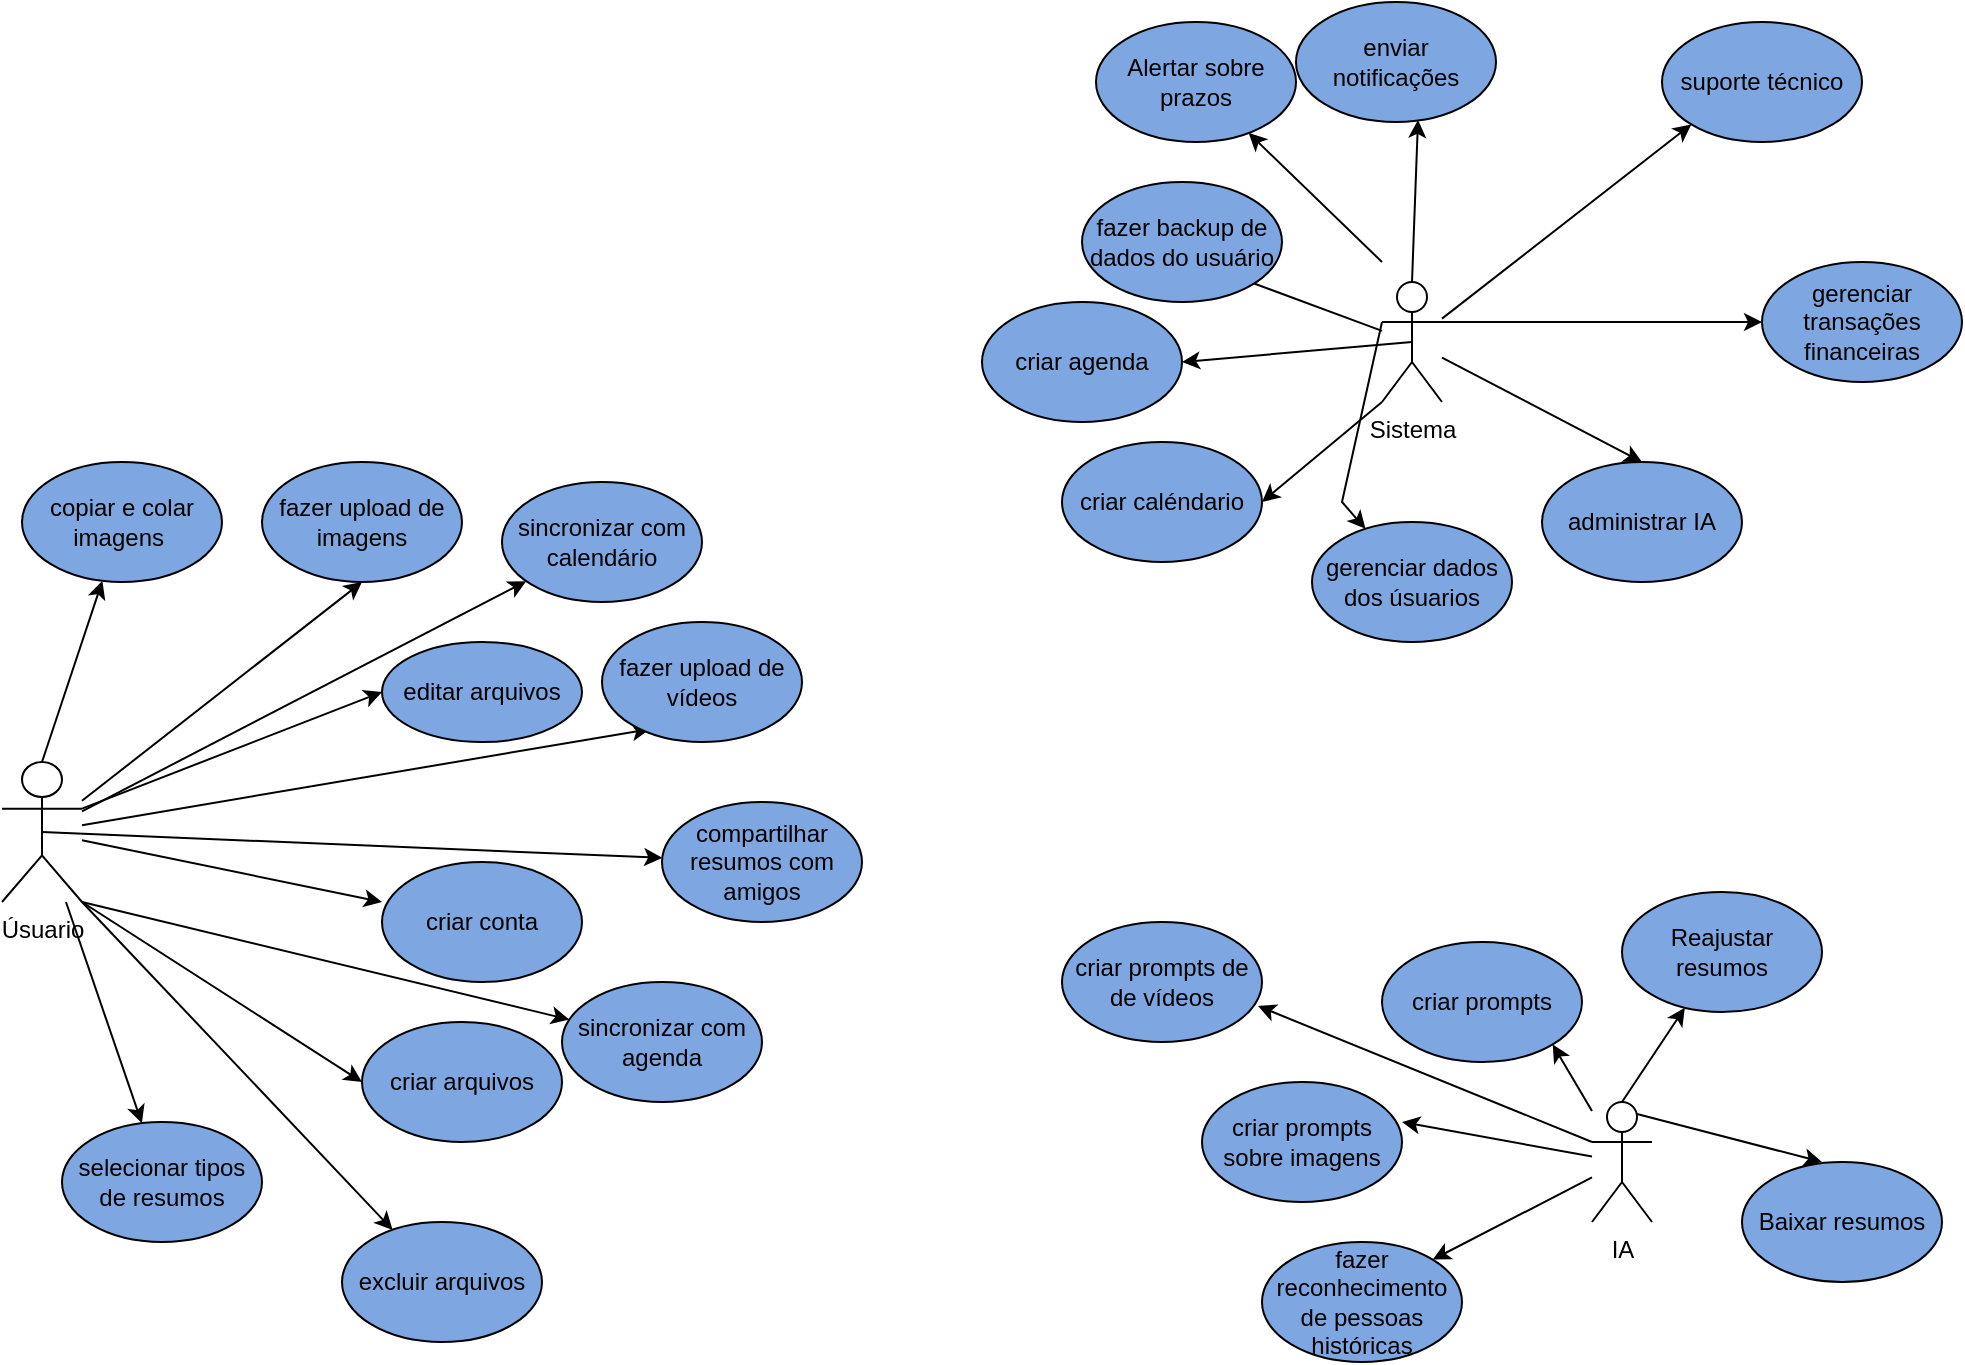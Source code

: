<mxfile version="26.1.3" pages="5">
  <diagram name="casos de uso" id="5ynnEHup6HO9OvjbtFeK">
    <mxGraphModel dx="1426" dy="781" grid="1" gridSize="10" guides="1" tooltips="1" connect="1" arrows="1" fold="1" page="1" pageScale="1" pageWidth="827" pageHeight="1169" math="0" shadow="0">
      <root>
        <mxCell id="0" />
        <mxCell id="1" parent="0" />
        <mxCell id="h1bn67cL_YCnqW_peCk6-1" value="editar arquivos" style="ellipse;whiteSpace=wrap;html=1;fillColor=light-dark(#7EA6E0,var(--ge-dark-color, #121212));" parent="1" vertex="1">
          <mxGeometry x="270" y="400" width="100" height="50" as="geometry" />
        </mxCell>
        <mxCell id="h1bn67cL_YCnqW_peCk6-2" value="Úsuario" style="shape=umlActor;verticalLabelPosition=bottom;verticalAlign=top;html=1;outlineConnect=0;" parent="1" vertex="1">
          <mxGeometry x="80" y="460" width="40" height="70" as="geometry" />
        </mxCell>
        <mxCell id="h1bn67cL_YCnqW_peCk6-5" value="enviar notificações" style="ellipse;whiteSpace=wrap;html=1;fillColor=light-dark(#7EA6E0,var(--ge-dark-color, #121212));" parent="1" vertex="1">
          <mxGeometry x="727" y="80" width="100" height="60" as="geometry" />
        </mxCell>
        <mxCell id="h1bn67cL_YCnqW_peCk6-6" value="criar conta" style="ellipse;whiteSpace=wrap;html=1;fillColor=light-dark(#7EA6E0,var(--ge-dark-color, #121212));" parent="1" vertex="1">
          <mxGeometry x="270" y="510" width="100" height="60" as="geometry" />
        </mxCell>
        <mxCell id="h1bn67cL_YCnqW_peCk6-8" value="sincronizar com calendário" style="ellipse;whiteSpace=wrap;html=1;fillColor=light-dark(#7EA6E0,var(--ge-dark-color, #121212));" parent="1" vertex="1">
          <mxGeometry x="330" y="320" width="100" height="60" as="geometry" />
        </mxCell>
        <mxCell id="h1bn67cL_YCnqW_peCk6-9" value="criar prompts" style="ellipse;whiteSpace=wrap;html=1;fillColor=light-dark(#7EA6E0,var(--ge-dark-color, #121212));" parent="1" vertex="1">
          <mxGeometry x="770" y="550" width="100" height="60" as="geometry" />
        </mxCell>
        <mxCell id="h1bn67cL_YCnqW_peCk6-10" value="gerenciar dados dos úsuarios" style="ellipse;whiteSpace=wrap;html=1;fillColor=light-dark(#7EA6E0,var(--ge-dark-color, #121212));" parent="1" vertex="1">
          <mxGeometry x="735" y="340" width="100" height="60" as="geometry" />
        </mxCell>
        <mxCell id="h1bn67cL_YCnqW_peCk6-11" value="criar arquivos" style="ellipse;whiteSpace=wrap;html=1;fillColor=light-dark(#7EA6E0,var(--ge-dark-color, #121212));" parent="1" vertex="1">
          <mxGeometry x="260" y="590" width="100" height="60" as="geometry" />
        </mxCell>
        <mxCell id="h1bn67cL_YCnqW_peCk6-12" value="excluir arquivos" style="ellipse;whiteSpace=wrap;html=1;fillColor=light-dark(#7EA6E0,var(--ge-dark-color, #121212));" parent="1" vertex="1">
          <mxGeometry x="250" y="690" width="100" height="60" as="geometry" />
        </mxCell>
        <mxCell id="h1bn67cL_YCnqW_peCk6-13" value="criar prompts sobre imagens" style="ellipse;whiteSpace=wrap;html=1;fillColor=light-dark(#7EA6E0,var(--ge-dark-color, #121212));" parent="1" vertex="1">
          <mxGeometry x="680" y="620" width="100" height="60" as="geometry" />
        </mxCell>
        <mxCell id="h1bn67cL_YCnqW_peCk6-14" value="copiar e colar imagens&amp;nbsp;" style="ellipse;whiteSpace=wrap;html=1;fillColor=light-dark(#7EA6E0,var(--ge-dark-color, #121212));" parent="1" vertex="1">
          <mxGeometry x="90" y="310" width="100" height="60" as="geometry" />
        </mxCell>
        <mxCell id="h1bn67cL_YCnqW_peCk6-17" value="" style="endArrow=classic;html=1;rounded=0;" parent="1" source="h1bn67cL_YCnqW_peCk6-2" edge="1">
          <mxGeometry width="50" height="50" relative="1" as="geometry">
            <mxPoint x="130" y="499.667" as="sourcePoint" />
            <mxPoint x="270" y="530" as="targetPoint" />
          </mxGeometry>
        </mxCell>
        <mxCell id="h1bn67cL_YCnqW_peCk6-18" value="" style="endArrow=classic;html=1;rounded=0;exitX=1;exitY=1;exitDx=0;exitDy=0;exitPerimeter=0;" parent="1" source="h1bn67cL_YCnqW_peCk6-2" target="h1bn67cL_YCnqW_peCk6-12" edge="1">
          <mxGeometry width="50" height="50" relative="1" as="geometry">
            <mxPoint x="360" y="540" as="sourcePoint" />
            <mxPoint x="310" y="620" as="targetPoint" />
          </mxGeometry>
        </mxCell>
        <mxCell id="h1bn67cL_YCnqW_peCk6-20" value="IA" style="shape=umlActor;verticalLabelPosition=bottom;verticalAlign=top;html=1;outlineConnect=0;" parent="1" vertex="1">
          <mxGeometry x="875" y="630" width="30" height="60" as="geometry" />
        </mxCell>
        <mxCell id="h1bn67cL_YCnqW_peCk6-21" value="" style="endArrow=classic;html=1;rounded=0;entryX=1;entryY=1;entryDx=0;entryDy=0;" parent="1" source="h1bn67cL_YCnqW_peCk6-20" target="h1bn67cL_YCnqW_peCk6-9" edge="1">
          <mxGeometry width="50" height="50" relative="1" as="geometry">
            <mxPoint x="1100" y="650" as="sourcePoint" />
            <mxPoint x="1150" y="600" as="targetPoint" />
          </mxGeometry>
        </mxCell>
        <mxCell id="h1bn67cL_YCnqW_peCk6-24" value="Sistema" style="shape=umlActor;verticalLabelPosition=bottom;verticalAlign=top;html=1;outlineConnect=0;" parent="1" vertex="1">
          <mxGeometry x="770" y="220" width="30" height="60" as="geometry" />
        </mxCell>
        <mxCell id="h1bn67cL_YCnqW_peCk6-25" value="" style="endArrow=classic;html=1;rounded=0;entryX=1;entryY=0.333;entryDx=0;entryDy=0;entryPerimeter=0;" parent="1" source="h1bn67cL_YCnqW_peCk6-20" target="h1bn67cL_YCnqW_peCk6-13" edge="1">
          <mxGeometry width="50" height="50" relative="1" as="geometry">
            <mxPoint x="880" y="650" as="sourcePoint" />
            <mxPoint x="930" y="600" as="targetPoint" />
          </mxGeometry>
        </mxCell>
        <mxCell id="h1bn67cL_YCnqW_peCk6-26" value="" style="endArrow=classic;html=1;rounded=0;exitX=0;exitY=0.333;exitDx=0;exitDy=0;exitPerimeter=0;" parent="1" source="h1bn67cL_YCnqW_peCk6-24" target="h1bn67cL_YCnqW_peCk6-10" edge="1">
          <mxGeometry width="50" height="50" relative="1" as="geometry">
            <mxPoint x="500" y="430" as="sourcePoint" />
            <mxPoint x="550" y="380" as="targetPoint" />
            <Array as="points">
              <mxPoint x="750" y="330" />
            </Array>
          </mxGeometry>
        </mxCell>
        <mxCell id="h1bn67cL_YCnqW_peCk6-27" value="" style="endArrow=classic;html=1;rounded=0;exitX=1;exitY=1;exitDx=0;exitDy=0;exitPerimeter=0;" parent="1" source="h1bn67cL_YCnqW_peCk6-2" target="h1bn67cL_YCnqW_peCk6-28" edge="1">
          <mxGeometry width="50" height="50" relative="1" as="geometry">
            <mxPoint x="772.79" y="250" as="sourcePoint" />
            <mxPoint x="680.002" y="299.963" as="targetPoint" />
          </mxGeometry>
        </mxCell>
        <mxCell id="h1bn67cL_YCnqW_peCk6-28" value="sincronizar com agenda" style="ellipse;whiteSpace=wrap;html=1;fillColor=light-dark(#7EA6E0,var(--ge-dark-color, #121212));" parent="1" vertex="1">
          <mxGeometry x="360" y="570" width="100" height="60" as="geometry" />
        </mxCell>
        <mxCell id="h1bn67cL_YCnqW_peCk6-29" value="" style="endArrow=classic;html=1;rounded=0;entryX=0.5;entryY=0;entryDx=0;entryDy=0;" parent="1" source="h1bn67cL_YCnqW_peCk6-24" target="h1bn67cL_YCnqW_peCk6-45" edge="1">
          <mxGeometry width="50" height="50" relative="1" as="geometry">
            <mxPoint x="1100" y="200" as="sourcePoint" />
            <mxPoint x="1240.5" y="135" as="targetPoint" />
            <Array as="points" />
          </mxGeometry>
        </mxCell>
        <mxCell id="h1bn67cL_YCnqW_peCk6-30" value="" style="endArrow=classic;html=1;rounded=0;entryX=0.03;entryY=0.333;entryDx=0;entryDy=0;entryPerimeter=0;" parent="1" source="h1bn67cL_YCnqW_peCk6-24" target="h1bn67cL_YCnqW_peCk6-47" edge="1">
          <mxGeometry width="50" height="50" relative="1" as="geometry">
            <mxPoint x="1170" y="210" as="sourcePoint" />
            <mxPoint x="1220" y="220" as="targetPoint" />
          </mxGeometry>
        </mxCell>
        <mxCell id="h1bn67cL_YCnqW_peCk6-31" value="" style="endArrow=classic;html=1;rounded=0;exitX=0.5;exitY=0;exitDx=0;exitDy=0;exitPerimeter=0;" parent="1" source="h1bn67cL_YCnqW_peCk6-2" target="h1bn67cL_YCnqW_peCk6-14" edge="1">
          <mxGeometry width="50" height="50" relative="1" as="geometry">
            <mxPoint x="50" y="315" as="sourcePoint" />
            <mxPoint x="100" y="310" as="targetPoint" />
          </mxGeometry>
        </mxCell>
        <mxCell id="h1bn67cL_YCnqW_peCk6-33" value="" style="endArrow=classic;html=1;rounded=0;" parent="1" source="h1bn67cL_YCnqW_peCk6-2" target="h1bn67cL_YCnqW_peCk6-8" edge="1">
          <mxGeometry width="50" height="50" relative="1" as="geometry">
            <mxPoint x="630" y="560" as="sourcePoint" />
            <mxPoint x="810" y="260" as="targetPoint" />
          </mxGeometry>
        </mxCell>
        <mxCell id="h1bn67cL_YCnqW_peCk6-36" value="" style="endArrow=classic;html=1;rounded=0;" parent="1" target="L1QKmDAtesayIT9dAjuc-6" edge="1">
          <mxGeometry width="50" height="50" relative="1" as="geometry">
            <mxPoint x="800" y="240" as="sourcePoint" />
            <mxPoint x="960" y="240" as="targetPoint" />
          </mxGeometry>
        </mxCell>
        <mxCell id="h1bn67cL_YCnqW_peCk6-37" value="" style="endArrow=classic;html=1;rounded=0;entryX=0.24;entryY=0.892;entryDx=0;entryDy=0;entryPerimeter=0;" parent="1" source="h1bn67cL_YCnqW_peCk6-2" target="h1bn67cL_YCnqW_peCk6-48" edge="1">
          <mxGeometry width="50" height="50" relative="1" as="geometry">
            <mxPoint x="330" y="300" as="sourcePoint" />
            <mxPoint x="410" y="330" as="targetPoint" />
          </mxGeometry>
        </mxCell>
        <mxCell id="h1bn67cL_YCnqW_peCk6-38" value="" style="endArrow=classic;html=1;rounded=0;entryX=0;entryY=1;entryDx=0;entryDy=0;" parent="1" source="h1bn67cL_YCnqW_peCk6-24" target="h1bn67cL_YCnqW_peCk6-44" edge="1">
          <mxGeometry width="50" height="50" relative="1" as="geometry">
            <mxPoint x="1100" y="150" as="sourcePoint" />
            <mxPoint x="1200" y="140" as="targetPoint" />
          </mxGeometry>
        </mxCell>
        <mxCell id="h1bn67cL_YCnqW_peCk6-39" value="" style="endArrow=classic;html=1;rounded=0;exitX=0;exitY=0.333;exitDx=0;exitDy=0;exitPerimeter=0;entryX=0.98;entryY=0.7;entryDx=0;entryDy=0;entryPerimeter=0;" parent="1" source="h1bn67cL_YCnqW_peCk6-20" target="h1bn67cL_YCnqW_peCk6-49" edge="1">
          <mxGeometry width="50" height="50" relative="1" as="geometry">
            <mxPoint x="920" y="550" as="sourcePoint" />
            <mxPoint x="830" y="600" as="targetPoint" />
          </mxGeometry>
        </mxCell>
        <mxCell id="h1bn67cL_YCnqW_peCk6-40" value="" style="endArrow=classic;html=1;rounded=0;entryX=0.61;entryY=0.983;entryDx=0;entryDy=0;exitX=0.5;exitY=0;exitDx=0;exitDy=0;exitPerimeter=0;entryPerimeter=0;" parent="1" source="h1bn67cL_YCnqW_peCk6-24" target="h1bn67cL_YCnqW_peCk6-5" edge="1">
          <mxGeometry width="50" height="50" relative="1" as="geometry">
            <mxPoint x="1070" y="150" as="sourcePoint" />
            <mxPoint x="920" y="160" as="targetPoint" />
          </mxGeometry>
        </mxCell>
        <mxCell id="h1bn67cL_YCnqW_peCk6-42" value="fazer upload de imagens" style="ellipse;whiteSpace=wrap;html=1;fillColor=light-dark(#7EA6E0,var(--ge-dark-color, #121212));" parent="1" vertex="1">
          <mxGeometry x="210" y="310" width="100" height="60" as="geometry" />
        </mxCell>
        <mxCell id="h1bn67cL_YCnqW_peCk6-44" value="suporte técnico" style="ellipse;whiteSpace=wrap;html=1;fillColor=light-dark(#7EA6E0,var(--ge-dark-color, #121212));" parent="1" vertex="1">
          <mxGeometry x="910" y="90" width="100" height="60" as="geometry" />
        </mxCell>
        <mxCell id="h1bn67cL_YCnqW_peCk6-45" value="administrar IA" style="ellipse;whiteSpace=wrap;html=1;fillColor=light-dark(#7EA6E0,var(--ge-dark-color, #121212));" parent="1" vertex="1">
          <mxGeometry x="850" y="310" width="100" height="60" as="geometry" />
        </mxCell>
        <mxCell id="h1bn67cL_YCnqW_peCk6-47" value="fazer backup de dados do usuário" style="ellipse;whiteSpace=wrap;html=1;fillColor=light-dark(#7EA6E0,var(--ge-dark-color, #121212));" parent="1" vertex="1">
          <mxGeometry x="620" y="170" width="100" height="60" as="geometry" />
        </mxCell>
        <mxCell id="h1bn67cL_YCnqW_peCk6-48" value="fazer upload de vídeos" style="ellipse;whiteSpace=wrap;html=1;fillColor=light-dark(#7EA6E0,var(--ge-dark-color, #121212));" parent="1" vertex="1">
          <mxGeometry x="380" y="390" width="100" height="60" as="geometry" />
        </mxCell>
        <mxCell id="h1bn67cL_YCnqW_peCk6-49" value="criar prompts de de vídeos" style="ellipse;whiteSpace=wrap;html=1;fillColor=light-dark(#7EA6E0,var(--ge-dark-color, #121212));" parent="1" vertex="1">
          <mxGeometry x="610" y="540" width="100" height="60" as="geometry" />
        </mxCell>
        <mxCell id="h1bn67cL_YCnqW_peCk6-50" value="fazer reconhecimento de pessoas históricas" style="ellipse;whiteSpace=wrap;html=1;fillColor=light-dark(#7EA6E0,var(--ge-dark-color, #121212));" parent="1" vertex="1">
          <mxGeometry x="710" y="700" width="100" height="60" as="geometry" />
        </mxCell>
        <mxCell id="h1bn67cL_YCnqW_peCk6-51" value="selecionar tipos de resumos" style="ellipse;whiteSpace=wrap;html=1;fillColor=light-dark(#7EA6E0,var(--ge-dark-color, #121212));" parent="1" vertex="1">
          <mxGeometry x="110" y="640" width="100" height="60" as="geometry" />
        </mxCell>
        <mxCell id="L1QKmDAtesayIT9dAjuc-5" value="compartilhar resumos com amigos" style="ellipse;whiteSpace=wrap;html=1;fillColor=light-dark(#7EA6E0,var(--ge-dark-color, #121212));" parent="1" vertex="1">
          <mxGeometry x="410" y="480" width="100" height="60" as="geometry" />
        </mxCell>
        <mxCell id="L1QKmDAtesayIT9dAjuc-6" value="gerenciar transações financeiras" style="ellipse;whiteSpace=wrap;html=1;fillColor=light-dark(#7EA6E0,var(--ge-dark-color, #121212));" parent="1" vertex="1">
          <mxGeometry x="960" y="210" width="100" height="60" as="geometry" />
        </mxCell>
        <mxCell id="L1QKmDAtesayIT9dAjuc-10" value="" style="endArrow=classic;html=1;rounded=0;entryX=1;entryY=0;entryDx=0;entryDy=0;" parent="1" source="h1bn67cL_YCnqW_peCk6-20" target="h1bn67cL_YCnqW_peCk6-50" edge="1">
          <mxGeometry width="50" height="50" relative="1" as="geometry">
            <mxPoint x="800.005" y="758.787" as="sourcePoint" />
            <mxPoint x="715.36" y="750" as="targetPoint" />
          </mxGeometry>
        </mxCell>
        <mxCell id="L1QKmDAtesayIT9dAjuc-11" value="" style="endArrow=classic;html=1;rounded=0;exitX=0.5;exitY=0.5;exitDx=0;exitDy=0;exitPerimeter=0;" parent="1" source="h1bn67cL_YCnqW_peCk6-2" target="L1QKmDAtesayIT9dAjuc-5" edge="1">
          <mxGeometry width="50" height="50" relative="1" as="geometry">
            <mxPoint x="563" y="443" as="sourcePoint" />
            <mxPoint x="490" y="420" as="targetPoint" />
          </mxGeometry>
        </mxCell>
        <mxCell id="L1QKmDAtesayIT9dAjuc-12" value="" style="endArrow=classic;html=1;rounded=0;entryX=0.5;entryY=1;entryDx=0;entryDy=0;" parent="1" source="h1bn67cL_YCnqW_peCk6-2" target="h1bn67cL_YCnqW_peCk6-42" edge="1">
          <mxGeometry width="50" height="50" relative="1" as="geometry">
            <mxPoint x="380" y="363" as="sourcePoint" />
            <mxPoint x="287" y="350" as="targetPoint" />
          </mxGeometry>
        </mxCell>
        <mxCell id="L1QKmDAtesayIT9dAjuc-17" value="" style="endArrow=classic;html=1;rounded=0;exitX=0.5;exitY=0;exitDx=0;exitDy=0;exitPerimeter=0;" parent="1" source="h1bn67cL_YCnqW_peCk6-20" target="L1QKmDAtesayIT9dAjuc-19" edge="1">
          <mxGeometry width="50" height="50" relative="1" as="geometry">
            <mxPoint x="880" y="496" as="sourcePoint" />
            <mxPoint x="970" y="500" as="targetPoint" />
          </mxGeometry>
        </mxCell>
        <mxCell id="L1QKmDAtesayIT9dAjuc-18" value="" style="endArrow=classic;html=1;rounded=0;exitX=0.75;exitY=0.1;exitDx=0;exitDy=0;exitPerimeter=0;entryX=0.4;entryY=0;entryDx=0;entryDy=0;entryPerimeter=0;" parent="1" source="h1bn67cL_YCnqW_peCk6-20" target="L1QKmDAtesayIT9dAjuc-20" edge="1">
          <mxGeometry width="50" height="50" relative="1" as="geometry">
            <mxPoint x="1124" y="478" as="sourcePoint" />
            <mxPoint x="1110" y="580" as="targetPoint" />
          </mxGeometry>
        </mxCell>
        <mxCell id="L1QKmDAtesayIT9dAjuc-19" value="Reajustar resumos" style="ellipse;whiteSpace=wrap;html=1;fillColor=light-dark(#7EA6E0,var(--ge-dark-color, #121212));" parent="1" vertex="1">
          <mxGeometry x="890" y="525" width="100" height="60" as="geometry" />
        </mxCell>
        <mxCell id="L1QKmDAtesayIT9dAjuc-20" value="Baixar resumos" style="ellipse;whiteSpace=wrap;html=1;fillColor=light-dark(#7EA6E0,var(--ge-dark-color, #121212));" parent="1" vertex="1">
          <mxGeometry x="950" y="660" width="100" height="60" as="geometry" />
        </mxCell>
        <mxCell id="L1QKmDAtesayIT9dAjuc-23" value="Alertar sobre prazos" style="ellipse;whiteSpace=wrap;html=1;fillColor=light-dark(#7EA6E0,var(--ge-dark-color, #121212));" parent="1" vertex="1">
          <mxGeometry x="627" y="90" width="100" height="60" as="geometry" />
        </mxCell>
        <mxCell id="L1QKmDAtesayIT9dAjuc-25" value="" style="endArrow=classic;html=1;rounded=0;" parent="1" target="L1QKmDAtesayIT9dAjuc-23" edge="1">
          <mxGeometry width="50" height="50" relative="1" as="geometry">
            <mxPoint x="770" y="210" as="sourcePoint" />
            <mxPoint x="683" y="40" as="targetPoint" />
          </mxGeometry>
        </mxCell>
        <mxCell id="rQJI0UIvVtE81sMt9a7Y-1" value="" style="endArrow=classic;html=1;rounded=0;exitX=1;exitY=1;exitDx=0;exitDy=0;exitPerimeter=0;entryX=0;entryY=0.5;entryDx=0;entryDy=0;" parent="1" source="h1bn67cL_YCnqW_peCk6-2" target="h1bn67cL_YCnqW_peCk6-11" edge="1">
          <mxGeometry width="50" height="50" relative="1" as="geometry">
            <mxPoint x="140" y="550" as="sourcePoint" />
            <mxPoint x="183" y="644" as="targetPoint" />
          </mxGeometry>
        </mxCell>
        <mxCell id="rQJI0UIvVtE81sMt9a7Y-2" value="" style="endArrow=classic;html=1;rounded=0;entryX=0;entryY=0.5;entryDx=0;entryDy=0;exitX=1;exitY=0.333;exitDx=0;exitDy=0;exitPerimeter=0;" parent="1" source="h1bn67cL_YCnqW_peCk6-2" target="h1bn67cL_YCnqW_peCk6-1" edge="1">
          <mxGeometry width="50" height="50" relative="1" as="geometry">
            <mxPoint x="130" y="500" as="sourcePoint" />
            <mxPoint x="161.5" y="634" as="targetPoint" />
          </mxGeometry>
        </mxCell>
        <mxCell id="rQJI0UIvVtE81sMt9a7Y-5" value="" style="endArrow=classic;html=1;rounded=0;" parent="1" source="h1bn67cL_YCnqW_peCk6-2" target="h1bn67cL_YCnqW_peCk6-51" edge="1">
          <mxGeometry width="50" height="50" relative="1" as="geometry">
            <mxPoint x="110" y="560" as="sourcePoint" />
            <mxPoint x="250" y="650" as="targetPoint" />
          </mxGeometry>
        </mxCell>
        <mxCell id="Xfqur7k6LnnoqXRz9E-s-1" value="criar caléndario" style="ellipse;whiteSpace=wrap;html=1;fillColor=light-dark(#7EA6E0,var(--ge-dark-color, #121212));" vertex="1" parent="1">
          <mxGeometry x="610" y="300" width="100" height="60" as="geometry" />
        </mxCell>
        <mxCell id="Xfqur7k6LnnoqXRz9E-s-2" value="criar agenda" style="ellipse;whiteSpace=wrap;html=1;fillColor=light-dark(#7EA6E0,var(--ge-dark-color, #121212));" vertex="1" parent="1">
          <mxGeometry x="570" y="230" width="100" height="60" as="geometry" />
        </mxCell>
        <mxCell id="Xfqur7k6LnnoqXRz9E-s-3" value="" style="endArrow=classic;html=1;rounded=0;exitX=0.5;exitY=0.5;exitDx=0;exitDy=0;exitPerimeter=0;entryX=1;entryY=0.5;entryDx=0;entryDy=0;" edge="1" parent="1" source="h1bn67cL_YCnqW_peCk6-24" target="Xfqur7k6LnnoqXRz9E-s-2">
          <mxGeometry width="50" height="50" relative="1" as="geometry">
            <mxPoint x="130" y="249" as="sourcePoint" />
            <mxPoint x="650" y="250" as="targetPoint" />
          </mxGeometry>
        </mxCell>
        <mxCell id="Xfqur7k6LnnoqXRz9E-s-4" value="" style="endArrow=classic;html=1;rounded=0;entryX=1;entryY=0.5;entryDx=0;entryDy=0;exitX=0;exitY=1;exitDx=0;exitDy=0;exitPerimeter=0;" edge="1" parent="1" source="h1bn67cL_YCnqW_peCk6-24" target="Xfqur7k6LnnoqXRz9E-s-1">
          <mxGeometry width="50" height="50" relative="1" as="geometry">
            <mxPoint x="240" y="259" as="sourcePoint" />
            <mxPoint x="380" y="150" as="targetPoint" />
          </mxGeometry>
        </mxCell>
      </root>
    </mxGraphModel>
  </diagram>
  <diagram id="Qqm4PrU-cwMreHm_xGhf" name="diagrama de classes">
    <mxGraphModel dx="1120" dy="1595" grid="1" gridSize="10" guides="1" tooltips="1" connect="1" arrows="1" fold="1" page="1" pageScale="1" pageWidth="827" pageHeight="1169" math="0" shadow="0">
      <root>
        <mxCell id="0" />
        <mxCell id="1" parent="0" />
        <mxCell id="kYAQg27DvxXakmVk5kWM-2" value="&lt;p style=&quot;margin:0px;margin-top:4px;text-align:center;&quot;&gt;&lt;b&gt;prompt de texto&lt;/b&gt;&lt;/p&gt;&lt;hr size=&quot;1&quot; style=&quot;border-style:solid;&quot;&gt;&lt;p style=&quot;margin: 0px 0px 0px 4px;&quot;&gt;+ criar resumo em texto: String&lt;/p&gt;&lt;p style=&quot;margin: 0px 0px 0px 4px;&quot;&gt;+ resumir texto: String&lt;/p&gt;&lt;p style=&quot;margin: 0px 0px 0px 4px;&quot;&gt;+ editar textos: String&lt;/p&gt;&lt;p style=&quot;margin: 0px 0px 0px 4px;&quot;&gt;+ armazenar textos: String&lt;/p&gt;&lt;p style=&quot;margin: 0px 0px 0px 4px;&quot;&gt;+ explicar os resumos: String&lt;/p&gt;&lt;hr size=&quot;1&quot; style=&quot;border-style:solid;&quot;&gt;&lt;p style=&quot;margin: 0px 0px 0px 4px;&quot;&gt;+ ver Resultado(texto)&lt;br&gt;&lt;/p&gt;&lt;p style=&quot;margin: 0px 0px 0px 4px;&quot;&gt;+ gerenciar Resultado(texto)&lt;/p&gt;&lt;p style=&quot;margin: 0px 0px 0px 4px;&quot;&gt;+ baixar Resultados(texto)&lt;/p&gt;&lt;p style=&quot;margin: 0px 0px 0px 4px;&quot;&gt;+ compartilhar Resultados(texto)&lt;/p&gt;&lt;p style=&quot;margin: 0px 0px 0px 4px;&quot;&gt;&lt;br&gt;&lt;/p&gt;" style="verticalAlign=top;align=left;overflow=fill;html=1;whiteSpace=wrap;" vertex="1" parent="1">
          <mxGeometry x="560" y="610" width="230" height="210" as="geometry" />
        </mxCell>
        <mxCell id="kYAQg27DvxXakmVk5kWM-3" value="" style="edgeStyle=orthogonalEdgeStyle;rounded=0;orthogonalLoop=1;jettySize=auto;html=1;" edge="1" parent="1" source="kYAQg27DvxXakmVk5kWM-5" target="kYAQg27DvxXakmVk5kWM-7">
          <mxGeometry relative="1" as="geometry" />
        </mxCell>
        <mxCell id="kYAQg27DvxXakmVk5kWM-4" style="edgeStyle=orthogonalEdgeStyle;rounded=0;orthogonalLoop=1;jettySize=auto;html=1;exitX=1;exitY=0;exitDx=0;exitDy=0;entryX=0;entryY=1;entryDx=0;entryDy=0;" edge="1" parent="1" source="kYAQg27DvxXakmVk5kWM-5" target="kYAQg27DvxXakmVk5kWM-15">
          <mxGeometry relative="1" as="geometry" />
        </mxCell>
        <mxCell id="kYAQg27DvxXakmVk5kWM-5" value="&lt;p style=&quot;margin:0px;margin-top:4px;text-align:center;&quot;&gt;&lt;b&gt;Usuário&lt;/b&gt;&lt;/p&gt;&lt;hr size=&quot;1&quot; style=&quot;border-style:solid;&quot;&gt;&lt;p style=&quot;margin:0px;margin-left:4px;&quot;&gt;+ CPF: String&lt;/p&gt;&lt;p style=&quot;margin:0px;margin-left:4px;&quot;&gt;+ Nome: String&lt;/p&gt;&lt;p style=&quot;margin:0px;margin-left:4px;&quot;&gt;+ Email: String&lt;/p&gt;&lt;p style=&quot;margin:0px;margin-left:4px;&quot;&gt;+ Ocupaçao: String&lt;/p&gt;&lt;p style=&quot;margin:0px;margin-left:4px;&quot;&gt;+ Senha: String&lt;/p&gt;&lt;p style=&quot;margin:0px;margin-left:4px;&quot;&gt;&lt;br&gt;&lt;/p&gt;&lt;hr size=&quot;1&quot; style=&quot;border-style:solid;&quot;&gt;&lt;p style=&quot;margin:0px;margin-left:4px;&quot;&gt;+ criarConta()&lt;/p&gt;&lt;p style=&quot;margin:0px;margin-left:4px;&quot;&gt;&lt;br&gt;&lt;/p&gt;" style="verticalAlign=top;align=left;overflow=fill;html=1;whiteSpace=wrap;" vertex="1" parent="1">
          <mxGeometry x="40" y="150" width="230" height="210" as="geometry" />
        </mxCell>
        <mxCell id="kYAQg27DvxXakmVk5kWM-6" value="&lt;p style=&quot;margin:0px;margin-top:4px;text-align:center;&quot;&gt;&lt;b&gt;prompt de vídeo&lt;/b&gt;&lt;/p&gt;&lt;hr size=&quot;1&quot; style=&quot;border-style:solid;&quot;&gt;&lt;p style=&quot;margin: 0px 0px 0px 4px;&quot;&gt;+ upload da url do video: String&lt;/p&gt;&lt;p style=&quot;margin: 0px 0px 0px 4px;&quot;&gt;+ resumir&amp;nbsp; video: String&lt;/p&gt;&lt;p style=&quot;margin: 0px 0px 0px 4px;&quot;&gt;+ editar texto gerados do video: String&lt;/p&gt;&lt;p style=&quot;margin: 0px 0px 0px 4px;&quot;&gt;+ armazenar url do video: String&lt;/p&gt;&lt;p style=&quot;margin: 0px 0px 0px 4px;&quot;&gt;+ explicar o resumo: String&lt;/p&gt;&lt;hr size=&quot;1&quot; style=&quot;border-style:solid;&quot;&gt;&lt;p style=&quot;margin: 0px 0px 0px 4px;&quot;&gt;+ ver Resultado(texto)&lt;br&gt;&lt;/p&gt;&lt;p style=&quot;margin: 0px 0px 0px 4px;&quot;&gt;+ gerenciar Resultado(texto)&lt;/p&gt;&lt;p style=&quot;margin: 0px 0px 0px 4px;&quot;&gt;+ baixar Resultados(texto)&lt;/p&gt;&lt;p style=&quot;margin: 0px 0px 0px 4px;&quot;&gt;+ compartilhar Resultados(texto)&lt;/p&gt;&lt;p style=&quot;margin: 0px 0px 0px 4px;&quot;&gt;&lt;br&gt;&lt;/p&gt;" style="verticalAlign=top;align=left;overflow=fill;html=1;whiteSpace=wrap;" vertex="1" parent="1">
          <mxGeometry x="560" y="100" width="240" height="210" as="geometry" />
        </mxCell>
        <mxCell id="kYAQg27DvxXakmVk5kWM-7" value="&lt;p style=&quot;margin:0px;margin-top:4px;text-align:center;&quot;&gt;&lt;b&gt;Tarefa&lt;/b&gt;&lt;/p&gt;&lt;hr size=&quot;1&quot; style=&quot;border-style:solid;&quot;&gt;&lt;p style=&quot;margin:0px;margin-left:4px;&quot;&gt;+ Nome: String&lt;/p&gt;&lt;p style=&quot;margin:0px;margin-left:4px;&quot;&gt;+ Tipo de Resumo: String&lt;/p&gt;&lt;p style=&quot;margin:0px;margin-left:4px;&quot;&gt;&lt;br&gt;&lt;/p&gt;&lt;hr size=&quot;1&quot; style=&quot;border-style:solid;&quot;&gt;&lt;p style=&quot;margin:0px;margin-left:4px;&quot;&gt;&lt;br&gt;&lt;/p&gt;&lt;p style=&quot;margin:0px;margin-left:4px;&quot;&gt;+ criarTarefa()&lt;/p&gt;&lt;p style=&quot;margin:0px;margin-left:4px;&quot;&gt;+ uploadResumoVideo()&lt;/p&gt;&lt;p style=&quot;margin:0px;margin-left:4px;&quot;&gt;+ uploadResumoImagem()&lt;/p&gt;&lt;p style=&quot;margin:0px;margin-left:4px;&quot;&gt;+ criar resumoTexto()&lt;/p&gt;" style="verticalAlign=top;align=left;overflow=fill;html=1;whiteSpace=wrap;" vertex="1" parent="1">
          <mxGeometry x="40" y="410" width="230" height="210" as="geometry" />
        </mxCell>
        <mxCell id="kYAQg27DvxXakmVk5kWM-8" style="edgeStyle=orthogonalEdgeStyle;rounded=0;orthogonalLoop=1;jettySize=auto;html=1;exitX=1;exitY=0.25;exitDx=0;exitDy=0;entryX=0;entryY=0.667;entryDx=0;entryDy=0;entryPerimeter=0;" edge="1" parent="1" source="kYAQg27DvxXakmVk5kWM-7" target="kYAQg27DvxXakmVk5kWM-6">
          <mxGeometry relative="1" as="geometry" />
        </mxCell>
        <mxCell id="kYAQg27DvxXakmVk5kWM-10" style="edgeStyle=orthogonalEdgeStyle;rounded=0;orthogonalLoop=1;jettySize=auto;html=1;exitX=1;exitY=1;exitDx=0;exitDy=0;entryX=0.018;entryY=0.643;entryDx=0;entryDy=0;entryPerimeter=0;" edge="1" parent="1" source="kYAQg27DvxXakmVk5kWM-7" target="kYAQg27DvxXakmVk5kWM-2">
          <mxGeometry relative="1" as="geometry" />
        </mxCell>
        <mxCell id="kYAQg27DvxXakmVk5kWM-11" value="&lt;p style=&quot;margin:0px;margin-top:4px;text-align:center;&quot;&gt;&lt;b&gt;Meta&lt;/b&gt;&lt;/p&gt;&lt;hr size=&quot;1&quot; style=&quot;border-style:solid;&quot;&gt;&lt;p style=&quot;margin:0px;margin-left:4px;&quot;&gt;+ Nome: String&lt;/p&gt;&lt;p style=&quot;margin:0px;margin-left:4px;&quot;&gt;+ Validade: String&lt;/p&gt;&lt;p style=&quot;margin:0px;margin-left:4px;&quot;&gt;+ Categoria: String&lt;/p&gt;&lt;p style=&quot;margin:0px;margin-left:4px;&quot;&gt;&lt;br&gt;&lt;/p&gt;&lt;hr size=&quot;1&quot; style=&quot;border-style:solid;&quot;&gt;&lt;p style=&quot;margin:0px;margin-left:4px;&quot;&gt;+ criarMeta()&lt;/p&gt;&lt;p style=&quot;margin:0px;margin-left:4px;&quot;&gt;+ verMetas()&lt;/p&gt;" style="verticalAlign=top;align=left;overflow=fill;html=1;whiteSpace=wrap;" vertex="1" parent="1">
          <mxGeometry x="30" y="680" width="230" height="170" as="geometry" />
        </mxCell>
        <mxCell id="kYAQg27DvxXakmVk5kWM-12" value="&lt;p style=&quot;margin:0px;margin-top:4px;text-align:center;&quot;&gt;&lt;b&gt;Suporte&lt;/b&gt;&lt;/p&gt;&lt;hr size=&quot;1&quot; style=&quot;border-style:solid;&quot;&gt;&lt;p style=&quot;margin:0px;margin-left:4px;&quot;&gt;&lt;br&gt;&lt;/p&gt;&lt;p style=&quot;margin:0px;margin-left:4px;&quot;&gt;+ Nome de Usuario: String&lt;/p&gt;&lt;p style=&quot;margin:0px;margin-left:4px;&quot;&gt;+ Email: String&lt;/p&gt;&lt;p style=&quot;margin:0px;margin-left:4px;&quot;&gt;+ Problema/Duvida: String&lt;/p&gt;&lt;p style=&quot;margin:0px;margin-left:4px;&quot;&gt;+ nivel_prioridade:&lt;/p&gt;&lt;p style=&quot;margin:0px;margin-left:4px;&quot;&gt;+ statusTicket:&lt;/p&gt;&lt;p style=&quot;margin:0px;margin-left:4px;&quot;&gt;&lt;br&gt;&lt;/p&gt;&lt;hr size=&quot;1&quot; style=&quot;border-style:solid;&quot;&gt;&lt;p style=&quot;margin:0px;margin-left:4px;&quot;&gt;+ falarcomSuporte()&lt;/p&gt;&lt;p style=&quot;margin:0px;margin-left:4px;&quot;&gt;+ abrirTicket()&lt;/p&gt;" style="verticalAlign=top;align=left;overflow=fill;html=1;whiteSpace=wrap;" vertex="1" parent="1">
          <mxGeometry x="40" y="-140" width="230" height="210" as="geometry" />
        </mxCell>
        <mxCell id="kYAQg27DvxXakmVk5kWM-13" value="" style="endArrow=classic;html=1;rounded=0;entryX=0.536;entryY=0.986;entryDx=0;entryDy=0;entryPerimeter=0;" edge="1" parent="1">
          <mxGeometry width="50" height="50" relative="1" as="geometry">
            <mxPoint x="153.36" y="150" as="sourcePoint" />
            <mxPoint x="156.64" y="67.06" as="targetPoint" />
          </mxGeometry>
        </mxCell>
        <mxCell id="kYAQg27DvxXakmVk5kWM-14" style="edgeStyle=orthogonalEdgeStyle;rounded=0;orthogonalLoop=1;jettySize=auto;html=1;exitX=0;exitY=0.75;exitDx=0;exitDy=0;entryX=-0.002;entryY=0.297;entryDx=0;entryDy=0;entryPerimeter=0;" edge="1" parent="1" source="kYAQg27DvxXakmVk5kWM-5" target="kYAQg27DvxXakmVk5kWM-11">
          <mxGeometry relative="1" as="geometry" />
        </mxCell>
        <mxCell id="kYAQg27DvxXakmVk5kWM-15" value="&lt;p style=&quot;margin:0px;margin-top:4px;text-align:center;&quot;&gt;&lt;b&gt;Planos&lt;/b&gt;&lt;/p&gt;&lt;hr size=&quot;1&quot; style=&quot;border-style:solid;&quot;&gt;&lt;p style=&quot;margin:0px;margin-left:4px;&quot;&gt;&lt;br&gt;&lt;/p&gt;&lt;p style=&quot;margin:0px;margin-left:4px;&quot;&gt;+ Nome do Plano: String&lt;/p&gt;&lt;p style=&quot;margin:0px;margin-left:4px;&quot;&gt;+ Duração: String&lt;/p&gt;&lt;p style=&quot;margin:0px;margin-left:4px;&quot;&gt;+ Beneficios: String&lt;/p&gt;&lt;p style=&quot;margin:0px;margin-left:4px;&quot;&gt;+ Valoe do plano: float&lt;/p&gt;&lt;p style=&quot;margin:0px;margin-left:4px;&quot;&gt;&lt;br&gt;&lt;/p&gt;&lt;p style=&quot;margin:0px;margin-left:4px;&quot;&gt;&lt;br&gt;&lt;/p&gt;&lt;p style=&quot;margin:0px;margin-left:4px;&quot;&gt;&lt;br&gt;&lt;/p&gt;&lt;hr size=&quot;1&quot; style=&quot;border-style:solid;&quot;&gt;&lt;p style=&quot;margin:0px;margin-left:4px;&quot;&gt;+ assinarPlano()&lt;/p&gt;&lt;p style=&quot;margin:0px;margin-left:4px;&quot;&gt;&lt;br&gt;&lt;/p&gt;" style="verticalAlign=top;align=left;overflow=fill;html=1;whiteSpace=wrap;" vertex="1" parent="1">
          <mxGeometry x="565" y="-170" width="230" height="210" as="geometry" />
        </mxCell>
        <mxCell id="kYAQg27DvxXakmVk5kWM-16" value="&lt;p style=&quot;margin:0px;margin-top:4px;text-align:center;&quot;&gt;&lt;b&gt;Calendario&lt;/b&gt;&lt;/p&gt;&lt;hr size=&quot;1&quot; style=&quot;border-style:solid;&quot;&gt;&lt;p style=&quot;margin:0px;margin-left:4px;&quot;&gt;&lt;br&gt;&lt;/p&gt;&lt;p style=&quot;margin:0px;margin-left:4px;&quot;&gt;+ Nome do calendario: String&lt;/p&gt;&lt;p style=&quot;margin:0px;margin-left:4px;&quot;&gt;+ Inicio: String&lt;/p&gt;&lt;p style=&quot;margin:0px;margin-left:4px;&quot;&gt;+ Termino: String&lt;/p&gt;&lt;p style=&quot;margin:0px;margin-left:4px;&quot;&gt;&lt;br&gt;&lt;/p&gt;&lt;p style=&quot;margin:0px;margin-left:4px;&quot;&gt;&lt;br&gt;&lt;/p&gt;&lt;hr size=&quot;1&quot; style=&quot;border-style:solid;&quot;&gt;&lt;p style=&quot;margin:0px;margin-left:4px;&quot;&gt;+ criarnovoCalendario()&lt;/p&gt;&lt;p style=&quot;margin:0px;margin-left:4px;&quot;&gt;+ gerenciarCalendarios()&lt;/p&gt;&lt;p style=&quot;margin:0px;margin-left:4px;&quot;&gt;&lt;br&gt;&lt;/p&gt;&lt;p style=&quot;margin:0px;margin-left:4px;&quot;&gt;&lt;br&gt;&lt;/p&gt;" style="verticalAlign=top;align=left;overflow=fill;html=1;whiteSpace=wrap;" vertex="1" parent="1">
          <mxGeometry x="40" y="-370" width="230" height="210" as="geometry" />
        </mxCell>
        <mxCell id="kYAQg27DvxXakmVk5kWM-17" style="edgeStyle=orthogonalEdgeStyle;rounded=0;orthogonalLoop=1;jettySize=auto;html=1;exitX=0;exitY=0.25;exitDx=0;exitDy=0;entryX=-0.002;entryY=0.292;entryDx=0;entryDy=0;entryPerimeter=0;" edge="1" parent="1" source="kYAQg27DvxXakmVk5kWM-5" target="kYAQg27DvxXakmVk5kWM-16">
          <mxGeometry relative="1" as="geometry" />
        </mxCell>
      </root>
    </mxGraphModel>
  </diagram>
  <diagram id="51eIAXAHouZHUZTB2hla" name="diagrama de estados">
    <mxGraphModel dx="2145" dy="1670" grid="1" gridSize="10" guides="1" tooltips="1" connect="1" arrows="1" fold="1" page="1" pageScale="1" pageWidth="827" pageHeight="1169" math="0" shadow="0">
      <root>
        <mxCell id="0" />
        <mxCell id="1" parent="0" />
        <mxCell id="Hefcqt-eKA1M58TUaDVi-2" value="" style="ellipse;whiteSpace=wrap;html=1;aspect=fixed;fillColor=light-dark(#000000,#000000);" parent="1" vertex="1">
          <mxGeometry x="897" y="480" width="60" height="60" as="geometry" />
        </mxCell>
        <mxCell id="Hefcqt-eKA1M58TUaDVi-3" value="" style="ellipse;whiteSpace=wrap;html=1;aspect=fixed;fillColor=light-dark(#000000,var(--ge-dark-color, #121212));" parent="1" vertex="1">
          <mxGeometry x="-280" y="140" width="60" height="60" as="geometry" />
        </mxCell>
        <mxCell id="Hefcqt-eKA1M58TUaDVi-4" value="prompt de imagem" style="rounded=1;whiteSpace=wrap;html=1;fillColor=light-dark(#FFE599,var(--ge-dark-color, #121212));" parent="1" vertex="1">
          <mxGeometry x="410" y="585" width="120" height="60" as="geometry" />
        </mxCell>
        <mxCell id="Hefcqt-eKA1M58TUaDVi-5" value="selecionar tipos de resumos" style="rounded=1;whiteSpace=wrap;html=1;fillColor=light-dark(#FFE599,var(--ge-dark-color, #121212));" parent="1" vertex="1">
          <mxGeometry x="610" y="480" width="120" height="60" as="geometry" />
        </mxCell>
        <mxCell id="Hefcqt-eKA1M58TUaDVi-6" value="editar arquivos" style="rounded=1;whiteSpace=wrap;html=1;fillColor=light-dark(#FFE599,var(--ge-dark-color, #121212));" parent="1" vertex="1">
          <mxGeometry x="50" y="280" width="120" height="60" as="geometry" />
        </mxCell>
        <mxCell id="Hefcqt-eKA1M58TUaDVi-7" value="excluir arquivos" style="rounded=1;whiteSpace=wrap;html=1;fillColor=light-dark(#FFE599,var(--ge-dark-color, #121212));" parent="1" vertex="1">
          <mxGeometry x="320" y="280" width="120" height="60" as="geometry" />
        </mxCell>
        <mxCell id="Hefcqt-eKA1M58TUaDVi-8" value="Criar arquivos" style="rounded=1;whiteSpace=wrap;html=1;fillColor=light-dark(#FFE599,var(--ge-dark-color, #121212));" parent="1" vertex="1">
          <mxGeometry x="180" y="140" width="120" height="60" as="geometry" />
        </mxCell>
        <mxCell id="Hefcqt-eKA1M58TUaDVi-9" value="Criar conta" style="rounded=1;whiteSpace=wrap;html=1;fillColor=light-dark(#FFE599,var(--ge-dark-color, #121212));" parent="1" vertex="1">
          <mxGeometry x="-60" y="140" width="120" height="60" as="geometry" />
        </mxCell>
        <mxCell id="Hefcqt-eKA1M58TUaDVi-10" value="" style="endArrow=classic;html=1;rounded=0;exitX=0;exitY=1;exitDx=0;exitDy=0;entryX=0.5;entryY=0;entryDx=0;entryDy=0;" parent="1" source="Hefcqt-eKA1M58TUaDVi-8" target="Hefcqt-eKA1M58TUaDVi-6" edge="1">
          <mxGeometry width="50" height="50" relative="1" as="geometry">
            <mxPoint x="505" y="290" as="sourcePoint" />
            <mxPoint x="555" y="240" as="targetPoint" />
          </mxGeometry>
        </mxCell>
        <mxCell id="Hefcqt-eKA1M58TUaDVi-11" value="" style="endArrow=classic;html=1;rounded=0;exitX=0;exitY=1;exitDx=0;exitDy=0;entryX=1;entryY=0;entryDx=0;entryDy=0;" parent="1" source="Hefcqt-eKA1M58TUaDVi-5" target="Hefcqt-eKA1M58TUaDVi-4" edge="1">
          <mxGeometry width="50" height="50" relative="1" as="geometry">
            <mxPoint x="520" y="565" as="sourcePoint" />
            <mxPoint x="550" y="580" as="targetPoint" />
          </mxGeometry>
        </mxCell>
        <mxCell id="Hefcqt-eKA1M58TUaDVi-12" value="" style="endArrow=classic;html=1;rounded=0;exitX=0.5;exitY=1;exitDx=0;exitDy=0;entryX=0.5;entryY=0;entryDx=0;entryDy=0;" parent="1" source="Hefcqt-eKA1M58TUaDVi-5" target="Hefcqt-eKA1M58TUaDVi-19" edge="1">
          <mxGeometry width="50" height="50" relative="1" as="geometry">
            <mxPoint x="740" y="600" as="sourcePoint" />
            <mxPoint x="790" y="550" as="targetPoint" />
          </mxGeometry>
        </mxCell>
        <mxCell id="Hefcqt-eKA1M58TUaDVi-13" value="" style="endArrow=classic;html=1;rounded=0;exitX=0;exitY=0.5;exitDx=0;exitDy=0;entryX=1;entryY=0.5;entryDx=0;entryDy=0;" parent="1" source="Hefcqt-eKA1M58TUaDVi-5" target="Hefcqt-eKA1M58TUaDVi-18" edge="1">
          <mxGeometry width="50" height="50" relative="1" as="geometry">
            <mxPoint x="570" y="430" as="sourcePoint" />
            <mxPoint x="530" y="510" as="targetPoint" />
          </mxGeometry>
        </mxCell>
        <mxCell id="Hefcqt-eKA1M58TUaDVi-14" value="" style="endArrow=classic;html=1;rounded=0;exitX=1;exitY=0.5;exitDx=0;exitDy=0;entryX=0;entryY=0.5;entryDx=0;entryDy=0;" parent="1" source="Hefcqt-eKA1M58TUaDVi-9" target="Hefcqt-eKA1M58TUaDVi-8" edge="1">
          <mxGeometry width="50" height="50" relative="1" as="geometry">
            <mxPoint x="80" y="320" as="sourcePoint" />
            <mxPoint x="130" y="270" as="targetPoint" />
          </mxGeometry>
        </mxCell>
        <mxCell id="Hefcqt-eKA1M58TUaDVi-15" value="" style="endArrow=classic;html=1;rounded=0;exitX=0;exitY=0.5;exitDx=0;exitDy=0;entryX=1;entryY=0.5;entryDx=0;entryDy=0;" parent="1" source="Hefcqt-eKA1M58TUaDVi-2" target="Hefcqt-eKA1M58TUaDVi-5" edge="1">
          <mxGeometry width="50" height="50" relative="1" as="geometry">
            <mxPoint x="230" y="480" as="sourcePoint" />
            <mxPoint x="700" y="450" as="targetPoint" />
          </mxGeometry>
        </mxCell>
        <mxCell id="CUttrP5saM-kxMpOOaGb-2" value="selecionar pedido" style="edgeLabel;html=1;align=center;verticalAlign=middle;resizable=0;points=[];" parent="Hefcqt-eKA1M58TUaDVi-15" vertex="1" connectable="0">
          <mxGeometry x="0.052" y="-1" relative="1" as="geometry">
            <mxPoint as="offset" />
          </mxGeometry>
        </mxCell>
        <mxCell id="Hefcqt-eKA1M58TUaDVi-16" value="" style="endArrow=classic;html=1;rounded=0;exitX=1;exitY=0.625;exitDx=0;exitDy=0;exitPerimeter=0;entryX=0;entryY=0.5;entryDx=0;entryDy=0;" parent="1" source="Hefcqt-eKA1M58TUaDVi-3" target="Hefcqt-eKA1M58TUaDVi-9" edge="1">
          <mxGeometry width="50" height="50" relative="1" as="geometry">
            <mxPoint x="-120" y="240" as="sourcePoint" />
            <mxPoint x="-70" y="190" as="targetPoint" />
          </mxGeometry>
        </mxCell>
        <mxCell id="CUttrP5saM-kxMpOOaGb-1" value="pedido de dados solicitados" style="edgeLabel;html=1;align=center;verticalAlign=middle;resizable=0;points=[];" parent="Hefcqt-eKA1M58TUaDVi-16" vertex="1" connectable="0">
          <mxGeometry x="0.114" relative="1" as="geometry">
            <mxPoint as="offset" />
          </mxGeometry>
        </mxCell>
        <mxCell id="Hefcqt-eKA1M58TUaDVi-17" value="" style="endArrow=classic;html=1;rounded=0;exitX=1;exitY=1;exitDx=0;exitDy=0;entryX=0.567;entryY=0;entryDx=0;entryDy=0;entryPerimeter=0;" parent="1" source="Hefcqt-eKA1M58TUaDVi-8" target="Hefcqt-eKA1M58TUaDVi-7" edge="1">
          <mxGeometry width="50" height="50" relative="1" as="geometry">
            <mxPoint x="300" y="200" as="sourcePoint" />
            <mxPoint x="210" y="370" as="targetPoint" />
          </mxGeometry>
        </mxCell>
        <mxCell id="_850wMPT_4c7c9dzxbQ4-4" value="confirmar exclusão" style="edgeLabel;html=1;align=center;verticalAlign=middle;resizable=0;points=[];" parent="Hefcqt-eKA1M58TUaDVi-17" vertex="1" connectable="0">
          <mxGeometry x="-0.252" y="3" relative="1" as="geometry">
            <mxPoint as="offset" />
          </mxGeometry>
        </mxCell>
        <mxCell id="Hefcqt-eKA1M58TUaDVi-18" value="prompt de texto" style="rounded=1;whiteSpace=wrap;html=1;fillColor=light-dark(#FFE599,var(--ge-dark-color, #121212));" parent="1" vertex="1">
          <mxGeometry x="360" y="480" width="120" height="60" as="geometry" />
        </mxCell>
        <mxCell id="Hefcqt-eKA1M58TUaDVi-19" value="prompt de video" style="rounded=1;whiteSpace=wrap;html=1;fillColor=light-dark(#FFE599,var(--ge-dark-color, #121212));" parent="1" vertex="1">
          <mxGeometry x="610" y="640" width="120" height="60" as="geometry" />
        </mxCell>
        <mxCell id="LF-XoR7tyaGi29RkbCFT-5" value="fazer upload de imagem" style="rounded=1;whiteSpace=wrap;html=1;fillColor=light-dark(#FFE599,var(--ge-dark-color, #121212));" parent="1" vertex="1">
          <mxGeometry x="320" y="-30" width="120" height="60" as="geometry" />
        </mxCell>
        <mxCell id="LF-XoR7tyaGi29RkbCFT-7" value="criar arquivo" style="rounded=1;whiteSpace=wrap;html=1;fillColor=light-dark(#FFE599,var(--ge-dark-color, #121212));" parent="1" vertex="1">
          <mxGeometry x="160" y="630" width="120" height="60" as="geometry" />
        </mxCell>
        <mxCell id="LF-XoR7tyaGi29RkbCFT-8" value="compartilhar resumos com amigos" style="rounded=1;whiteSpace=wrap;html=1;fillColor=light-dark(#FFE599,var(--ge-dark-color, #121212));" parent="1" vertex="1">
          <mxGeometry x="400" y="140" width="120" height="60" as="geometry" />
        </mxCell>
        <mxCell id="LF-XoR7tyaGi29RkbCFT-10" value="fazer upload de video" style="rounded=1;whiteSpace=wrap;html=1;fillColor=light-dark(#FFE599,var(--ge-dark-color, #121212));" parent="1" vertex="1">
          <mxGeometry x="70" y="-30" width="120" height="60" as="geometry" />
        </mxCell>
        <mxCell id="ShT8d0RiWwGtz89hlRIg-1" value="" style="endArrow=classic;html=1;rounded=0;exitX=1;exitY=0.5;exitDx=0;exitDy=0;entryX=0;entryY=0.5;entryDx=0;entryDy=0;" parent="1" source="Hefcqt-eKA1M58TUaDVi-8" target="LF-XoR7tyaGi29RkbCFT-8" edge="1">
          <mxGeometry width="50" height="50" relative="1" as="geometry">
            <mxPoint x="376" y="60" as="sourcePoint" />
            <mxPoint x="464" y="140" as="targetPoint" />
          </mxGeometry>
        </mxCell>
        <mxCell id="ShT8d0RiWwGtz89hlRIg-2" value="pedido análisado" style="endArrow=classic;html=1;rounded=0;entryX=1;entryY=1;entryDx=0;entryDy=0;" parent="1" target="LF-XoR7tyaGi29RkbCFT-10" edge="1">
          <mxGeometry x="-0.091" y="-10" width="50" height="50" relative="1" as="geometry">
            <mxPoint x="190" y="140" as="sourcePoint" />
            <mxPoint x="298" y="110" as="targetPoint" />
            <mxPoint y="1" as="offset" />
          </mxGeometry>
        </mxCell>
        <mxCell id="ShT8d0RiWwGtz89hlRIg-6" value="" style="endArrow=classic;html=1;rounded=0;exitX=1;exitY=0.5;exitDx=0;exitDy=0;entryX=0;entryY=0.5;entryDx=0;entryDy=0;" parent="1" edge="1" target="wMNYRHx4X7KbMvY9JZV8-6" source="K35Gd-aaTXe2RvmXSg9s-1">
          <mxGeometry width="50" height="50" relative="1" as="geometry">
            <mxPoint x="-200" y="270" as="sourcePoint" />
            <mxPoint x="-112" y="350" as="targetPoint" />
          </mxGeometry>
        </mxCell>
        <mxCell id="K35Gd-aaTXe2RvmXSg9s-2" value="solicitar ajuda ao suporte" style="edgeLabel;html=1;align=center;verticalAlign=middle;resizable=0;points=[];" vertex="1" connectable="0" parent="ShT8d0RiWwGtz89hlRIg-6">
          <mxGeometry x="0.143" y="-4" relative="1" as="geometry">
            <mxPoint as="offset" />
          </mxGeometry>
        </mxCell>
        <mxCell id="wbs01DZxIR2oyFVBme64-1" value="" style="endArrow=classic;html=1;rounded=0;exitX=0;exitY=0.5;exitDx=0;exitDy=0;entryX=1;entryY=1;entryDx=0;entryDy=0;" parent="1" source="Hefcqt-eKA1M58TUaDVi-19" target="LF-XoR7tyaGi29RkbCFT-7" edge="1">
          <mxGeometry width="50" height="50" relative="1" as="geometry">
            <mxPoint x="376" y="700" as="sourcePoint" />
            <mxPoint x="464" y="780" as="targetPoint" />
          </mxGeometry>
        </mxCell>
        <mxCell id="wbs01DZxIR2oyFVBme64-2" value="" style="endArrow=classic;html=1;rounded=0;exitX=0;exitY=1;exitDx=0;exitDy=0;entryX=1;entryY=0.5;entryDx=0;entryDy=0;" parent="1" source="Hefcqt-eKA1M58TUaDVi-4" target="LF-XoR7tyaGi29RkbCFT-7" edge="1">
          <mxGeometry width="50" height="50" relative="1" as="geometry">
            <mxPoint x="450" y="690" as="sourcePoint" />
            <mxPoint x="538" y="770" as="targetPoint" />
          </mxGeometry>
        </mxCell>
        <mxCell id="wbs01DZxIR2oyFVBme64-3" value="" style="endArrow=classic;html=1;rounded=0;exitX=0;exitY=1;exitDx=0;exitDy=0;entryX=1;entryY=0;entryDx=0;entryDy=0;" parent="1" target="LF-XoR7tyaGi29RkbCFT-7" edge="1">
          <mxGeometry width="50" height="50" relative="1" as="geometry">
            <mxPoint x="360" y="542" as="sourcePoint" />
            <mxPoint x="180" y="762" as="targetPoint" />
          </mxGeometry>
        </mxCell>
        <mxCell id="wbs01DZxIR2oyFVBme64-5" value="" style="endArrow=classic;html=1;rounded=0;entryX=0.563;entryY=0.993;entryDx=0;entryDy=0;entryPerimeter=0;exitX=0.576;exitY=-0.044;exitDx=0;exitDy=0;exitPerimeter=0;" parent="1" source="Hefcqt-eKA1M58TUaDVi-5" target="wMNYRHx4X7KbMvY9JZV8-5" edge="1">
          <mxGeometry width="50" height="50" relative="1" as="geometry">
            <mxPoint x="770" y="390" as="sourcePoint" />
            <mxPoint x="850" y="470" as="targetPoint" />
          </mxGeometry>
        </mxCell>
        <mxCell id="_850wMPT_4c7c9dzxbQ4-5" value="solicitar método de compartilhamento" style="edgeLabel;html=1;align=center;verticalAlign=middle;resizable=0;points=[];" parent="wbs01DZxIR2oyFVBme64-5" vertex="1" connectable="0">
          <mxGeometry x="0.049" y="-2" relative="1" as="geometry">
            <mxPoint as="offset" />
          </mxGeometry>
        </mxCell>
        <mxCell id="wMNYRHx4X7KbMvY9JZV8-2" value="armazenar dados do usuário" style="rounded=1;whiteSpace=wrap;html=1;fillColor=light-dark(#FFE599,var(--ge-dark-color, #121212));" parent="1" vertex="1">
          <mxGeometry x="-340" y="300" width="120" height="60" as="geometry" />
        </mxCell>
        <mxCell id="wMNYRHx4X7KbMvY9JZV8-4" value="funcionalidade da IA" style="rounded=1;whiteSpace=wrap;html=1;fillColor=light-dark(#FFE599,var(--ge-dark-color, #121212));" parent="1" vertex="1">
          <mxGeometry x="-330" y="555" width="120" height="60" as="geometry" />
        </mxCell>
        <mxCell id="wMNYRHx4X7KbMvY9JZV8-5" value="compartilhar com amigos" style="rounded=1;whiteSpace=wrap;html=1;fillColor=light-dark(#FFE599,var(--ge-dark-color, #121212));" parent="1" vertex="1">
          <mxGeometry x="610" y="360" width="120" height="60" as="geometry" />
        </mxCell>
        <mxCell id="wMNYRHx4X7KbMvY9JZV8-6" value="suporte técnico" style="rounded=1;whiteSpace=wrap;html=1;fillColor=light-dark(#FFE599,var(--ge-dark-color, #121212));" parent="1" vertex="1">
          <mxGeometry x="-250" y="420" width="120" height="60" as="geometry" />
        </mxCell>
        <mxCell id="_850wMPT_4c7c9dzxbQ4-3" value="pedido análisado" style="endArrow=classic;html=1;rounded=0;entryX=0;entryY=1;entryDx=0;entryDy=0;exitX=1;exitY=0;exitDx=0;exitDy=0;" parent="1" source="Hefcqt-eKA1M58TUaDVi-8" target="LF-XoR7tyaGi29RkbCFT-5" edge="1">
          <mxGeometry x="-0.091" y="-10" width="50" height="50" relative="1" as="geometry">
            <mxPoint x="310" y="160" as="sourcePoint" />
            <mxPoint x="310" y="50" as="targetPoint" />
            <mxPoint y="1" as="offset" />
          </mxGeometry>
        </mxCell>
        <mxCell id="_850wMPT_4c7c9dzxbQ4-6" value="IA" style="text;html=1;align=center;verticalAlign=middle;resizable=0;points=[];autosize=1;strokeColor=none;fillColor=none;" parent="1" vertex="1">
          <mxGeometry x="912" y="540" width="30" height="30" as="geometry" />
        </mxCell>
        <mxCell id="_850wMPT_4c7c9dzxbQ4-7" value="usuário" style="text;html=1;align=center;verticalAlign=middle;resizable=0;points=[];autosize=1;strokeColor=none;fillColor=none;" parent="1" vertex="1">
          <mxGeometry x="-280" y="200" width="60" height="30" as="geometry" />
        </mxCell>
        <mxCell id="K35Gd-aaTXe2RvmXSg9s-1" value="" style="ellipse;whiteSpace=wrap;html=1;aspect=fixed;fillColor=#000000;" vertex="1" parent="1">
          <mxGeometry x="-494" y="410" width="80" height="80" as="geometry" />
        </mxCell>
        <mxCell id="K35Gd-aaTXe2RvmXSg9s-5" value="sistema" style="text;html=1;align=center;verticalAlign=middle;resizable=0;points=[];autosize=1;strokeColor=none;fillColor=none;" vertex="1" parent="1">
          <mxGeometry x="-489" y="490" width="70" height="30" as="geometry" />
        </mxCell>
        <mxCell id="K35Gd-aaTXe2RvmXSg9s-6" value="" style="endArrow=classic;html=1;rounded=0;exitX=1;exitY=0;exitDx=0;exitDy=0;entryX=0.142;entryY=1.045;entryDx=0;entryDy=0;entryPerimeter=0;" edge="1" parent="1" source="K35Gd-aaTXe2RvmXSg9s-1" target="wMNYRHx4X7KbMvY9JZV8-2">
          <mxGeometry width="50" height="50" relative="1" as="geometry">
            <mxPoint x="-380" y="389.41" as="sourcePoint" />
            <mxPoint x="-260" y="389.41" as="targetPoint" />
          </mxGeometry>
        </mxCell>
        <mxCell id="K35Gd-aaTXe2RvmXSg9s-7" value="" style="endArrow=classic;html=1;rounded=0;exitX=1;exitY=1;exitDx=0;exitDy=0;entryX=0;entryY=0.5;entryDx=0;entryDy=0;" edge="1" parent="1" source="K35Gd-aaTXe2RvmXSg9s-1" target="wMNYRHx4X7KbMvY9JZV8-4">
          <mxGeometry width="50" height="50" relative="1" as="geometry">
            <mxPoint x="-380" y="509.41" as="sourcePoint" />
            <mxPoint x="-260" y="509.41" as="targetPoint" />
          </mxGeometry>
        </mxCell>
        <mxCell id="K35Gd-aaTXe2RvmXSg9s-8" value="" style="endArrow=classic;html=1;rounded=0;exitX=1;exitY=0.5;exitDx=0;exitDy=0;entryX=0;entryY=0.5;entryDx=0;entryDy=0;" edge="1" parent="1" source="wMNYRHx4X7KbMvY9JZV8-2" target="K35Gd-aaTXe2RvmXSg9s-10">
          <mxGeometry width="50" height="50" relative="1" as="geometry">
            <mxPoint x="-190" y="338.82" as="sourcePoint" />
            <mxPoint x="-70" y="338.82" as="targetPoint" />
          </mxGeometry>
        </mxCell>
        <mxCell id="K35Gd-aaTXe2RvmXSg9s-9" value="" style="endArrow=classic;html=1;rounded=0;exitX=0.5;exitY=1;exitDx=0;exitDy=0;entryX=0;entryY=0;entryDx=0;entryDy=0;" edge="1" parent="1" source="K35Gd-aaTXe2RvmXSg9s-10" target="K35Gd-aaTXe2RvmXSg9s-12">
          <mxGeometry width="50" height="50" relative="1" as="geometry">
            <mxPoint x="20" y="420" as="sourcePoint" />
            <mxPoint x="-30" y="430" as="targetPoint" />
          </mxGeometry>
        </mxCell>
        <mxCell id="K35Gd-aaTXe2RvmXSg9s-10" value="sincronizar com agenda" style="rounded=1;whiteSpace=wrap;html=1;fillColor=light-dark(#FFE599,var(--ge-dark-color, #121212));" vertex="1" parent="1">
          <mxGeometry x="-120" y="330" width="120" height="60" as="geometry" />
        </mxCell>
        <mxCell id="K35Gd-aaTXe2RvmXSg9s-11" value="sincronizar com agenda" style="rounded=1;whiteSpace=wrap;html=1;fillColor=light-dark(#FFE599,var(--ge-dark-color, #121212));" vertex="1" parent="1">
          <mxGeometry x="-140" y="510" width="120" height="60" as="geometry" />
        </mxCell>
        <mxCell id="K35Gd-aaTXe2RvmXSg9s-12" value="&lt;div&gt;sincronizar com calendário&lt;/div&gt;" style="rounded=1;whiteSpace=wrap;html=1;fillColor=light-dark(#FFE599,var(--ge-dark-color, #121212));" vertex="1" parent="1">
          <mxGeometry x="-20" y="430" width="120" height="60" as="geometry" />
        </mxCell>
        <mxCell id="K35Gd-aaTXe2RvmXSg9s-14" value="" style="endArrow=classic;html=1;rounded=0;entryX=0.572;entryY=-0.023;entryDx=0;entryDy=0;exitX=1;exitY=1;exitDx=0;exitDy=0;entryPerimeter=0;" edge="1" parent="1" source="wMNYRHx4X7KbMvY9JZV8-2" target="K35Gd-aaTXe2RvmXSg9s-11">
          <mxGeometry width="50" height="50" relative="1" as="geometry">
            <mxPoint x="-60" y="470" as="sourcePoint" />
            <mxPoint x="-50" y="460" as="targetPoint" />
            <Array as="points">
              <mxPoint x="-110" y="410" />
            </Array>
          </mxGeometry>
        </mxCell>
      </root>
    </mxGraphModel>
  </diagram>
  <diagram id="JjTYanUC46C3yiCImxXG" name="sequencia">
    <mxGraphModel dx="1120" dy="426" grid="1" gridSize="10" guides="1" tooltips="1" connect="1" arrows="1" fold="1" page="1" pageScale="1" pageWidth="827" pageHeight="1169" math="0" shadow="0">
      <root>
        <mxCell id="0" />
        <mxCell id="1" parent="0" />
        <mxCell id="iJBRdUM18Dal_lTfDggu-1" value="Interface&lt;div&gt;de&lt;/div&gt;&lt;div&gt;usuário&lt;/div&gt;" style="rounded=1;whiteSpace=wrap;html=1;fillColor=#d5e8d4;strokeColor=#82b366;" parent="1" vertex="1">
          <mxGeometry x="354" y="160" width="120" height="60" as="geometry" />
        </mxCell>
        <mxCell id="iJBRdUM18Dal_lTfDggu-2" value="Módulo&amp;nbsp;&lt;div&gt;de&lt;/div&gt;&lt;div&gt;IA&lt;/div&gt;" style="rounded=1;whiteSpace=wrap;html=1;fillColor=#d5e8d4;strokeColor=#82b366;" parent="1" vertex="1">
          <mxGeometry x="528" y="160" width="120" height="60" as="geometry" />
        </mxCell>
        <mxCell id="iJBRdUM18Dal_lTfDggu-3" value="Usuário" style="shape=umlActor;verticalLabelPosition=bottom;verticalAlign=top;html=1;fontStyle=3;fillColor=#f5f5f5;strokeColor=#666666;fontColor=#333333;" parent="1" vertex="1">
          <mxGeometry x="180" y="150" width="40" height="90" as="geometry" />
        </mxCell>
        <mxCell id="iJBRdUM18Dal_lTfDggu-4" value="" style="endArrow=none;dashed=1;html=1;rounded=0;" parent="1" edge="1">
          <mxGeometry width="50" height="50" relative="1" as="geometry">
            <mxPoint x="200" y="400" as="sourcePoint" />
            <mxPoint x="200" y="260" as="targetPoint" />
          </mxGeometry>
        </mxCell>
        <mxCell id="iJBRdUM18Dal_lTfDggu-5" value="Banco&amp;nbsp;&lt;div&gt;de&amp;nbsp;&lt;/div&gt;&lt;div&gt;Dados&lt;/div&gt;" style="rounded=1;whiteSpace=wrap;html=1;fillColor=#d5e8d4;strokeColor=#82b366;" parent="1" vertex="1">
          <mxGeometry x="660" y="160" width="120" height="60" as="geometry" />
        </mxCell>
        <mxCell id="iJBRdUM18Dal_lTfDggu-6" value="" style="html=1;points=[[0,0,0,0,5],[0,1,0,0,-5],[1,0,0,0,5],[1,1,0,0,-5]];perimeter=orthogonalPerimeter;outlineConnect=0;targetShapes=umlLifeline;portConstraint=eastwest;newEdgeStyle={&quot;curved&quot;:0,&quot;rounded&quot;:0};fillColor=#d5e8d4;strokeColor=#82b366;" parent="1" vertex="1">
          <mxGeometry x="195" y="280" width="10" height="110" as="geometry" />
        </mxCell>
        <mxCell id="iJBRdUM18Dal_lTfDggu-7" value="pergunta" style="html=1;verticalAlign=bottom;endArrow=block;curved=0;rounded=0;exitX=1;exitY=0;exitDx=0;exitDy=5;exitPerimeter=0;entryX=0;entryY=0;entryDx=0;entryDy=5;entryPerimeter=0;" parent="1" source="iJBRdUM18Dal_lTfDggu-6" target="iJBRdUM18Dal_lTfDggu-10" edge="1">
          <mxGeometry relative="1" as="geometry">
            <mxPoint x="275" y="295" as="sourcePoint" />
            <mxPoint x="330" y="285" as="targetPoint" />
          </mxGeometry>
        </mxCell>
        <mxCell id="iJBRdUM18Dal_lTfDggu-8" value="exibe resposta" style="html=1;verticalAlign=bottom;endArrow=open;dashed=1;endSize=8;curved=0;rounded=0;entryX=1;entryY=1;entryDx=0;entryDy=-5;entryPerimeter=0;exitX=0;exitY=1;exitDx=0;exitDy=-5;exitPerimeter=0;" parent="1" source="iJBRdUM18Dal_lTfDggu-10" target="iJBRdUM18Dal_lTfDggu-6" edge="1">
          <mxGeometry relative="1" as="geometry">
            <mxPoint x="275" y="365" as="targetPoint" />
            <mxPoint x="330" y="385" as="sourcePoint" />
          </mxGeometry>
        </mxCell>
        <mxCell id="iJBRdUM18Dal_lTfDggu-9" value="" style="endArrow=none;dashed=1;html=1;rounded=0;entryX=0;entryY=1;entryDx=0;entryDy=0;" parent="1" target="iJBRdUM18Dal_lTfDggu-1" edge="1">
          <mxGeometry width="50" height="50" relative="1" as="geometry">
            <mxPoint x="354" y="400" as="sourcePoint" />
            <mxPoint x="380" y="260" as="targetPoint" />
          </mxGeometry>
        </mxCell>
        <mxCell id="iJBRdUM18Dal_lTfDggu-10" value="" style="html=1;points=[[0,0,0,0,5],[0,1,0,0,-5],[1,0,0,0,5],[1,1,0,0,-5]];perimeter=orthogonalPerimeter;outlineConnect=0;targetShapes=umlLifeline;portConstraint=eastwest;newEdgeStyle={&quot;curved&quot;:0,&quot;rounded&quot;:0};fillColor=#d5e8d4;strokeColor=#82b366;" parent="1" vertex="1">
          <mxGeometry x="350" y="280" width="10" height="110" as="geometry" />
        </mxCell>
        <mxCell id="iJBRdUM18Dal_lTfDggu-11" value="encaminhada" style="html=1;verticalAlign=bottom;endArrow=block;curved=0;rounded=0;exitX=1;exitY=0;exitDx=0;exitDy=5;exitPerimeter=0;" parent="1" source="iJBRdUM18Dal_lTfDggu-10" edge="1">
          <mxGeometry relative="1" as="geometry">
            <mxPoint x="430" y="295" as="sourcePoint" />
            <mxPoint x="530" y="285" as="targetPoint" />
          </mxGeometry>
        </mxCell>
        <mxCell id="iJBRdUM18Dal_lTfDggu-12" value="resposta" style="html=1;verticalAlign=bottom;endArrow=open;dashed=1;endSize=8;curved=0;rounded=0;entryX=1;entryY=1;entryDx=0;entryDy=-5;entryPerimeter=0;" parent="1" target="iJBRdUM18Dal_lTfDggu-10" edge="1">
          <mxGeometry relative="1" as="geometry">
            <mxPoint x="430" y="365" as="targetPoint" />
            <mxPoint x="530" y="385" as="sourcePoint" />
            <Array as="points">
              <mxPoint x="430" y="385" />
            </Array>
          </mxGeometry>
        </mxCell>
        <mxCell id="iJBRdUM18Dal_lTfDggu-13" value="" style="endArrow=none;dashed=1;html=1;rounded=0;entryX=0;entryY=1;entryDx=0;entryDy=0;" parent="1" target="iJBRdUM18Dal_lTfDggu-2" edge="1">
          <mxGeometry width="50" height="50" relative="1" as="geometry">
            <mxPoint x="530" y="400" as="sourcePoint" />
            <mxPoint x="540" y="270" as="targetPoint" />
          </mxGeometry>
        </mxCell>
        <mxCell id="iJBRdUM18Dal_lTfDggu-14" value="" style="html=1;points=[[0,0,0,0,5],[0,1,0,0,-5],[1,0,0,0,5],[1,1,0,0,-5]];perimeter=orthogonalPerimeter;outlineConnect=0;targetShapes=umlLifeline;portConstraint=eastwest;newEdgeStyle={&quot;curved&quot;:0,&quot;rounded&quot;:0};fillColor=#d5e8d4;strokeColor=#82b366;" parent="1" vertex="1">
          <mxGeometry x="520" y="295" width="10" height="35" as="geometry" />
        </mxCell>
        <mxCell id="iJBRdUM18Dal_lTfDggu-15" value="consulta" style="html=1;verticalAlign=bottom;endArrow=block;curved=0;rounded=0;exitX=1;exitY=0;exitDx=0;exitDy=5;exitPerimeter=0;" parent="1" source="iJBRdUM18Dal_lTfDggu-14" edge="1">
          <mxGeometry x="-0.111" relative="1" as="geometry">
            <mxPoint x="600" y="300" as="sourcePoint" />
            <mxPoint x="660" y="300" as="targetPoint" />
            <mxPoint as="offset" />
          </mxGeometry>
        </mxCell>
        <mxCell id="iJBRdUM18Dal_lTfDggu-16" value="&lt;blockquote style=&quot;line-height: 100%;&quot;&gt;&lt;br&gt;&lt;/blockquote&gt;" style="text;html=1;align=center;verticalAlign=middle;resizable=0;points=[];autosize=1;strokeColor=none;fillColor=none;" parent="1" vertex="1">
          <mxGeometry x="530" y="320" width="100" height="50" as="geometry" />
        </mxCell>
        <mxCell id="iJBRdUM18Dal_lTfDggu-17" value="retorna dados" style="html=1;verticalAlign=bottom;endArrow=open;dashed=1;endSize=8;curved=0;rounded=0;entryX=1;entryY=1;entryDx=0;entryDy=-5;entryPerimeter=0;" parent="1" target="iJBRdUM18Dal_lTfDggu-14" edge="1">
          <mxGeometry relative="1" as="geometry">
            <mxPoint x="660" y="325" as="sourcePoint" />
            <mxPoint x="530" y="330" as="targetPoint" />
          </mxGeometry>
        </mxCell>
        <mxCell id="iJBRdUM18Dal_lTfDggu-18" value="" style="endArrow=none;dashed=1;html=1;rounded=0;entryX=0;entryY=1;entryDx=0;entryDy=0;" parent="1" target="iJBRdUM18Dal_lTfDggu-5" edge="1">
          <mxGeometry width="50" height="50" relative="1" as="geometry">
            <mxPoint x="660" y="400" as="sourcePoint" />
            <mxPoint x="710" y="260" as="targetPoint" />
          </mxGeometry>
        </mxCell>
      </root>
    </mxGraphModel>
  </diagram>
  <diagram id="S7RCYaIOCf3senTd-tVB" name="Página-5">
    <mxGraphModel dx="1123" dy="426" grid="1" gridSize="10" guides="1" tooltips="1" connect="1" arrows="1" fold="1" page="1" pageScale="1" pageWidth="827" pageHeight="1169" math="0" shadow="0">
      <root>
        <mxCell id="0" />
        <mxCell id="1" parent="0" />
        <mxCell id="3grX0kjFPzFchtPp6PUA-1" value="livro" style="swimlane;fontStyle=1;align=center;verticalAlign=top;childLayout=stackLayout;horizontal=1;startSize=26;horizontalStack=0;resizeParent=1;resizeParentMax=0;resizeLast=0;collapsible=1;marginBottom=0;whiteSpace=wrap;html=1;" vertex="1" parent="1">
          <mxGeometry x="330" y="220" width="160" height="144" as="geometry" />
        </mxCell>
        <mxCell id="3grX0kjFPzFchtPp6PUA-2" value="+ códigolivro:string&lt;div&gt;+ nomelivro:string&lt;/div&gt;" style="text;strokeColor=none;fillColor=none;align=left;verticalAlign=top;spacingLeft=4;spacingRight=4;overflow=hidden;rotatable=0;points=[[0,0.5],[1,0.5]];portConstraint=eastwest;whiteSpace=wrap;html=1;" vertex="1" parent="3grX0kjFPzFchtPp6PUA-1">
          <mxGeometry y="26" width="160" height="84" as="geometry" />
        </mxCell>
        <mxCell id="3grX0kjFPzFchtPp6PUA-3" value="" style="line;strokeWidth=1;fillColor=none;align=left;verticalAlign=middle;spacingTop=-1;spacingLeft=3;spacingRight=3;rotatable=0;labelPosition=right;points=[];portConstraint=eastwest;strokeColor=inherit;" vertex="1" parent="3grX0kjFPzFchtPp6PUA-1">
          <mxGeometry y="110" width="160" height="8" as="geometry" />
        </mxCell>
        <mxCell id="3grX0kjFPzFchtPp6PUA-4" value="+ crud_livros(type): type" style="text;strokeColor=none;fillColor=none;align=left;verticalAlign=top;spacingLeft=4;spacingRight=4;overflow=hidden;rotatable=0;points=[[0,0.5],[1,0.5]];portConstraint=eastwest;whiteSpace=wrap;html=1;" vertex="1" parent="3grX0kjFPzFchtPp6PUA-1">
          <mxGeometry y="118" width="160" height="26" as="geometry" />
        </mxCell>
        <mxCell id="3grX0kjFPzFchtPp6PUA-5" value="CRUD LIVROS&lt;div&gt;c= criar&lt;/div&gt;&lt;div&gt;r&lt;/div&gt;" style="text;html=1;align=center;verticalAlign=middle;resizable=0;points=[];autosize=1;strokeColor=none;fillColor=none;" vertex="1" parent="1">
          <mxGeometry x="165" y="243" width="110" height="60" as="geometry" />
        </mxCell>
        <mxCell id="3grX0kjFPzFchtPp6PUA-6" value="usuário" style="swimlane;fontStyle=1;align=center;verticalAlign=top;childLayout=stackLayout;horizontal=1;startSize=26;horizontalStack=0;resizeParent=1;resizeParentMax=0;resizeLast=0;collapsible=1;marginBottom=0;whiteSpace=wrap;html=1;" vertex="1" parent="1">
          <mxGeometry x="520" y="220" width="160" height="140" as="geometry" />
        </mxCell>
        <mxCell id="3grX0kjFPzFchtPp6PUA-7" value="+CPF: type" style="text;strokeColor=none;fillColor=none;align=left;verticalAlign=top;spacingLeft=4;spacingRight=4;overflow=hidden;rotatable=0;points=[[0,0.5],[1,0.5]];portConstraint=eastwest;whiteSpace=wrap;html=1;" vertex="1" parent="3grX0kjFPzFchtPp6PUA-6">
          <mxGeometry y="26" width="160" height="26" as="geometry" />
        </mxCell>
        <mxCell id="3grX0kjFPzFchtPp6PUA-8" value="" style="line;strokeWidth=1;fillColor=none;align=left;verticalAlign=middle;spacingTop=-1;spacingLeft=3;spacingRight=3;rotatable=0;labelPosition=right;points=[];portConstraint=eastwest;strokeColor=inherit;" vertex="1" parent="3grX0kjFPzFchtPp6PUA-6">
          <mxGeometry y="52" width="160" height="8" as="geometry" />
        </mxCell>
        <mxCell id="3grX0kjFPzFchtPp6PUA-9" value="+ method(type): type&lt;div&gt;+pegarempresalivro()&lt;/div&gt;" style="text;strokeColor=none;fillColor=none;align=left;verticalAlign=top;spacingLeft=4;spacingRight=4;overflow=hidden;rotatable=0;points=[[0,0.5],[1,0.5]];portConstraint=eastwest;whiteSpace=wrap;html=1;" vertex="1" parent="3grX0kjFPzFchtPp6PUA-6">
          <mxGeometry y="60" width="160" height="80" as="geometry" />
        </mxCell>
      </root>
    </mxGraphModel>
  </diagram>
</mxfile>
